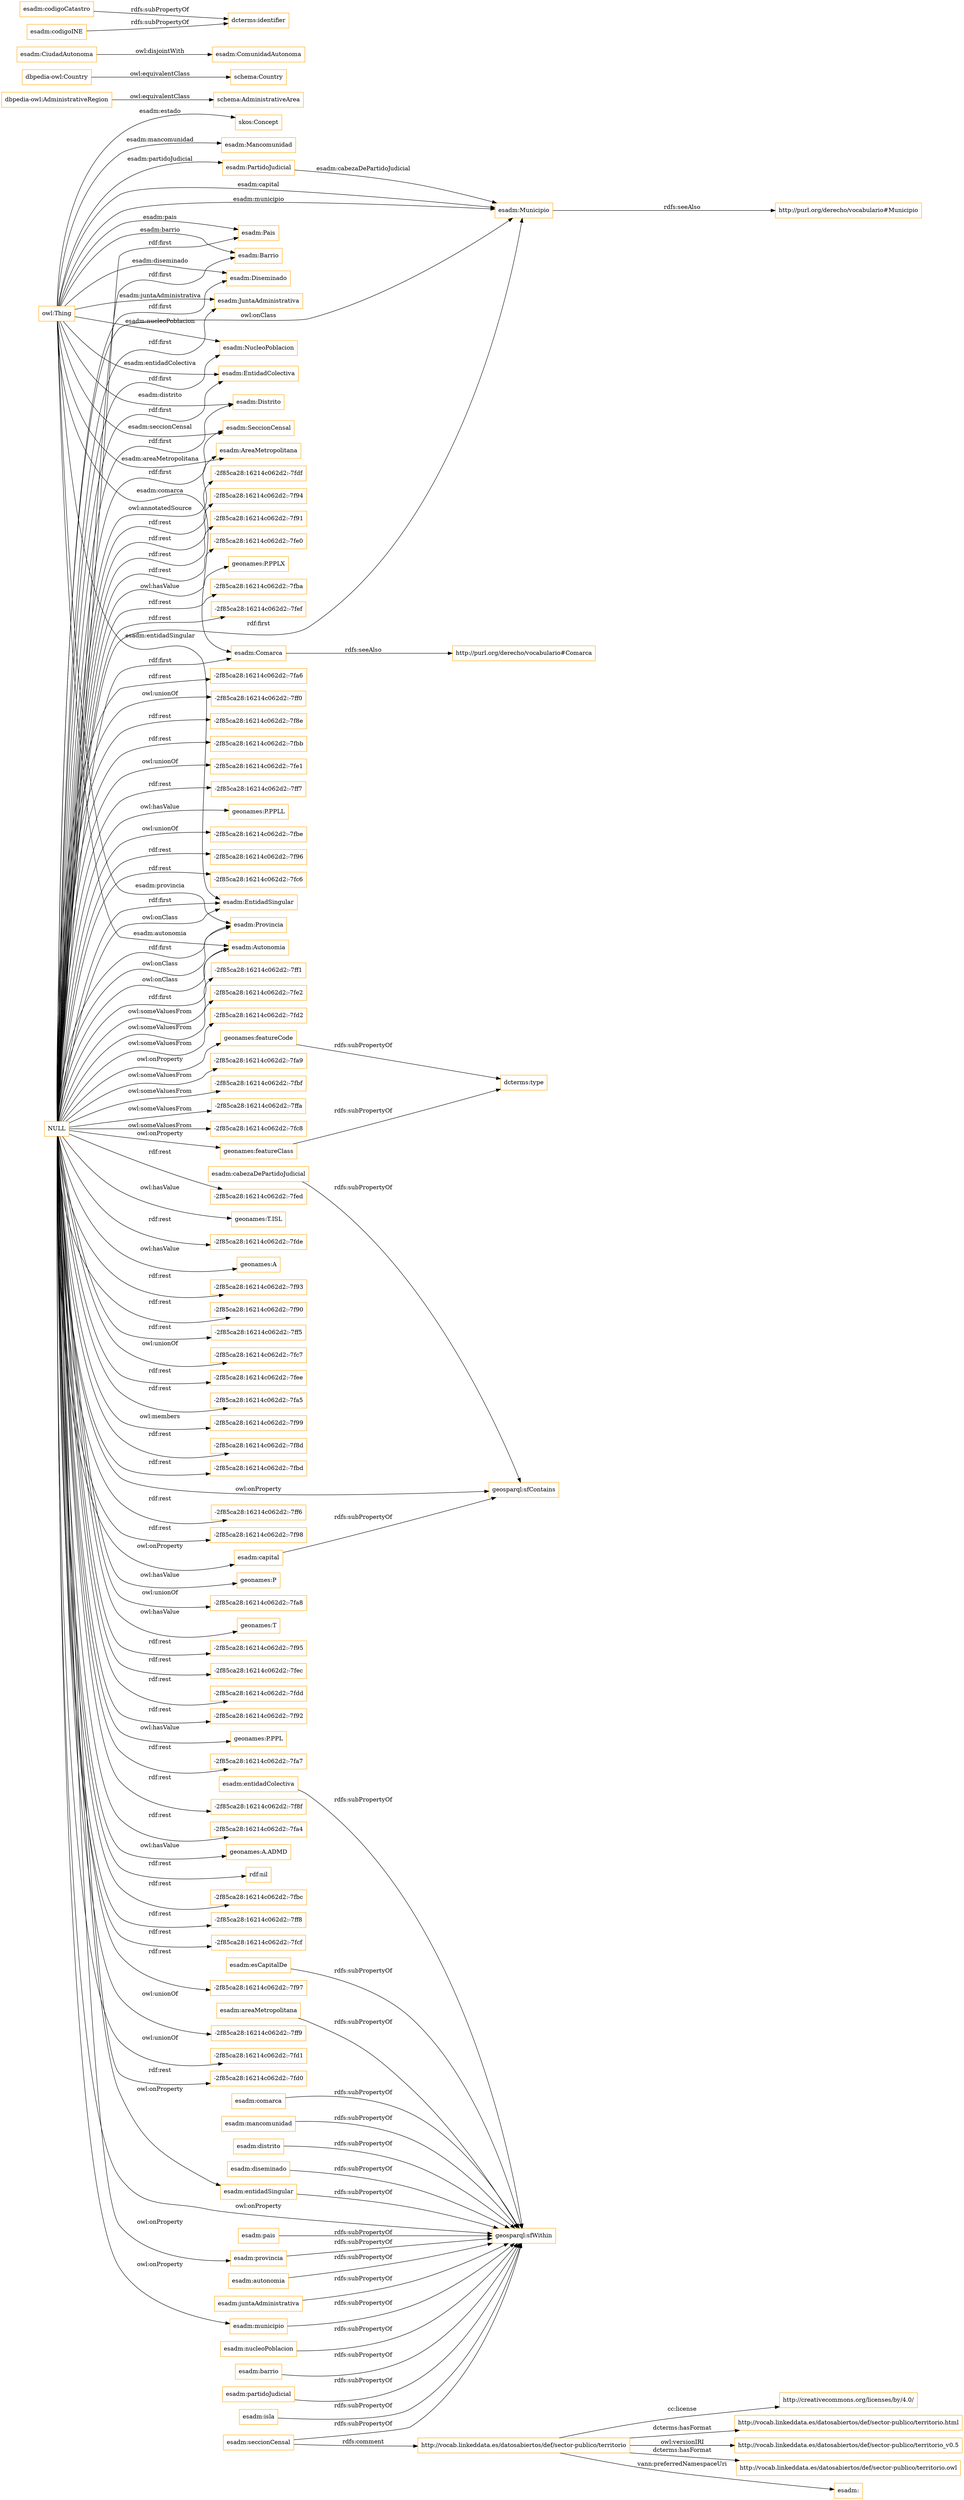 digraph ar2dtool_diagram { 
rankdir=LR;
size="1501"
node [shape = rectangle, color="orange"]; "esadm:Mancomunidad" "-2f85ca28:16214c062d2:-7ff1" "esadm:Comarca" "dbpedia-owl:AdministrativeRegion" "-2f85ca28:16214c062d2:-7fe2" "schema:Country" "-2f85ca28:16214c062d2:-7fd2" "esadm:EntidadSingular" "esadm:Municipio" "esadm:Pais" "schema:AdministrativeArea" "esadm:CiudadAutonoma" "esadm:Barrio" "dbpedia-owl:Country" "esadm:Diseminado" "esadm:JuntaAdministrativa" "esadm:NucleoPoblacion" "-2f85ca28:16214c062d2:-7fa9" "esadm:Provincia" "esadm:EntidadColectiva" "esadm:PartidoJudicial" "esadm:ComunidadAutonoma" "-2f85ca28:16214c062d2:-7fbf" "skos:Concept" "-2f85ca28:16214c062d2:-7ffa" "esadm:Autonomia" "-2f85ca28:16214c062d2:-7fc8" "esadm:Distrito" "esadm:SeccionCensal" "esadm:AreaMetropolitana" ; /*classes style*/
	"esadm:entidadSingular" -> "geosparql:sfWithin" [ label = "rdfs:subPropertyOf" ];
	"NULL" -> "-2f85ca28:16214c062d2:-7fed" [ label = "rdf:rest" ];
	"NULL" -> "geonames:T.ISL" [ label = "owl:hasValue" ];
	"NULL" -> "-2f85ca28:16214c062d2:-7fde" [ label = "rdf:rest" ];
	"NULL" -> "geonames:A" [ label = "owl:hasValue" ];
	"NULL" -> "-2f85ca28:16214c062d2:-7f93" [ label = "rdf:rest" ];
	"NULL" -> "esadm:Autonomia" [ label = "owl:onClass" ];
	"NULL" -> "-2f85ca28:16214c062d2:-7f90" [ label = "rdf:rest" ];
	"NULL" -> "-2f85ca28:16214c062d2:-7ff5" [ label = "rdf:rest" ];
	"NULL" -> "-2f85ca28:16214c062d2:-7fc7" [ label = "owl:unionOf" ];
	"NULL" -> "esadm:Diseminado" [ label = "rdf:first" ];
	"NULL" -> "-2f85ca28:16214c062d2:-7fee" [ label = "rdf:rest" ];
	"NULL" -> "esadm:Barrio" [ label = "rdf:first" ];
	"NULL" -> "-2f85ca28:16214c062d2:-7fa9" [ label = "owl:someValuesFrom" ];
	"NULL" -> "-2f85ca28:16214c062d2:-7fa5" [ label = "rdf:rest" ];
	"NULL" -> "-2f85ca28:16214c062d2:-7f99" [ label = "owl:members" ];
	"NULL" -> "-2f85ca28:16214c062d2:-7f8d" [ label = "rdf:rest" ];
	"NULL" -> "-2f85ca28:16214c062d2:-7fbd" [ label = "rdf:rest" ];
	"NULL" -> "geonames:featureClass" [ label = "owl:onProperty" ];
	"NULL" -> "esadm:JuntaAdministrativa" [ label = "rdf:first" ];
	"NULL" -> "-2f85ca28:16214c062d2:-7ff6" [ label = "rdf:rest" ];
	"NULL" -> "-2f85ca28:16214c062d2:-7f98" [ label = "rdf:rest" ];
	"NULL" -> "esadm:provincia" [ label = "owl:onProperty" ];
	"NULL" -> "esadm:Comarca" [ label = "rdf:first" ];
	"NULL" -> "esadm:SeccionCensal" [ label = "rdf:first" ];
	"NULL" -> "geonames:P" [ label = "owl:hasValue" ];
	"NULL" -> "-2f85ca28:16214c062d2:-7fa8" [ label = "owl:unionOf" ];
	"NULL" -> "geonames:T" [ label = "owl:hasValue" ];
	"NULL" -> "esadm:Autonomia" [ label = "rdf:first" ];
	"NULL" -> "-2f85ca28:16214c062d2:-7ffa" [ label = "owl:someValuesFrom" ];
	"NULL" -> "-2f85ca28:16214c062d2:-7f95" [ label = "rdf:rest" ];
	"NULL" -> "-2f85ca28:16214c062d2:-7fec" [ label = "rdf:rest" ];
	"NULL" -> "esadm:EntidadSingular" [ label = "rdf:first" ];
	"NULL" -> "-2f85ca28:16214c062d2:-7fdd" [ label = "rdf:rest" ];
	"NULL" -> "-2f85ca28:16214c062d2:-7ff1" [ label = "owl:someValuesFrom" ];
	"NULL" -> "-2f85ca28:16214c062d2:-7f92" [ label = "rdf:rest" ];
	"NULL" -> "esadm:Municipio" [ label = "rdf:first" ];
	"NULL" -> "esadm:Pais" [ label = "rdf:first" ];
	"NULL" -> "geonames:P.PPL" [ label = "owl:hasValue" ];
	"NULL" -> "-2f85ca28:16214c062d2:-7fbf" [ label = "owl:someValuesFrom" ];
	"NULL" -> "-2f85ca28:16214c062d2:-7fa7" [ label = "rdf:rest" ];
	"NULL" -> "geosparql:sfContains" [ label = "owl:onProperty" ];
	"NULL" -> "-2f85ca28:16214c062d2:-7f8f" [ label = "rdf:rest" ];
	"NULL" -> "-2f85ca28:16214c062d2:-7fa4" [ label = "rdf:rest" ];
	"NULL" -> "geonames:A.ADMD" [ label = "owl:hasValue" ];
	"NULL" -> "rdf:nil" [ label = "rdf:rest" ];
	"NULL" -> "-2f85ca28:16214c062d2:-7fbc" [ label = "rdf:rest" ];
	"NULL" -> "esadm:Provincia" [ label = "owl:onClass" ];
	"NULL" -> "geosparql:sfWithin" [ label = "owl:onProperty" ];
	"NULL" -> "-2f85ca28:16214c062d2:-7ff8" [ label = "rdf:rest" ];
	"NULL" -> "esadm:EntidadSingular" [ label = "owl:onClass" ];
	"NULL" -> "-2f85ca28:16214c062d2:-7fcf" [ label = "rdf:rest" ];
	"NULL" -> "esadm:Provincia" [ label = "rdf:first" ];
	"NULL" -> "esadm:capital" [ label = "owl:onProperty" ];
	"NULL" -> "-2f85ca28:16214c062d2:-7f97" [ label = "rdf:rest" ];
	"NULL" -> "-2f85ca28:16214c062d2:-7fe2" [ label = "owl:someValuesFrom" ];
	"NULL" -> "-2f85ca28:16214c062d2:-7fd2" [ label = "owl:someValuesFrom" ];
	"NULL" -> "esadm:municipio" [ label = "owl:onProperty" ];
	"NULL" -> "-2f85ca28:16214c062d2:-7ff9" [ label = "owl:unionOf" ];
	"NULL" -> "-2f85ca28:16214c062d2:-7fd1" [ label = "owl:unionOf" ];
	"NULL" -> "esadm:entidadSingular" [ label = "owl:onProperty" ];
	"NULL" -> "-2f85ca28:16214c062d2:-7fd0" [ label = "rdf:rest" ];
	"NULL" -> "-2f85ca28:16214c062d2:-7fdf" [ label = "rdf:rest" ];
	"NULL" -> "esadm:NucleoPoblacion" [ label = "rdf:first" ];
	"NULL" -> "-2f85ca28:16214c062d2:-7f94" [ label = "rdf:rest" ];
	"NULL" -> "geonames:featureCode" [ label = "owl:onProperty" ];
	"NULL" -> "esadm:Municipio" [ label = "owl:onClass" ];
	"NULL" -> "esadm:Distrito" [ label = "rdf:first" ];
	"NULL" -> "-2f85ca28:16214c062d2:-7f91" [ label = "rdf:rest" ];
	"NULL" -> "-2f85ca28:16214c062d2:-7fe0" [ label = "rdf:rest" ];
	"NULL" -> "-2f85ca28:16214c062d2:-7fc8" [ label = "owl:someValuesFrom" ];
	"NULL" -> "geonames:P.PPLX" [ label = "owl:hasValue" ];
	"NULL" -> "-2f85ca28:16214c062d2:-7fba" [ label = "rdf:rest" ];
	"NULL" -> "-2f85ca28:16214c062d2:-7fef" [ label = "rdf:rest" ];
	"NULL" -> "esadm:EntidadColectiva" [ label = "rdf:first" ];
	"NULL" -> "-2f85ca28:16214c062d2:-7fa6" [ label = "rdf:rest" ];
	"NULL" -> "-2f85ca28:16214c062d2:-7ff0" [ label = "owl:unionOf" ];
	"NULL" -> "-2f85ca28:16214c062d2:-7f8e" [ label = "rdf:rest" ];
	"NULL" -> "esadm:AreaMetropolitana" [ label = "owl:annotatedSource" ];
	"NULL" -> "-2f85ca28:16214c062d2:-7fbb" [ label = "rdf:rest" ];
	"NULL" -> "-2f85ca28:16214c062d2:-7fe1" [ label = "owl:unionOf" ];
	"NULL" -> "-2f85ca28:16214c062d2:-7ff7" [ label = "rdf:rest" ];
	"NULL" -> "geonames:P.PPLL" [ label = "owl:hasValue" ];
	"NULL" -> "-2f85ca28:16214c062d2:-7fbe" [ label = "owl:unionOf" ];
	"NULL" -> "-2f85ca28:16214c062d2:-7f96" [ label = "rdf:rest" ];
	"NULL" -> "-2f85ca28:16214c062d2:-7fc6" [ label = "rdf:rest" ];
	"esadm:Municipio" -> "http://purl.org/derecho/vocabulario#Municipio" [ label = "rdfs:seeAlso" ];
	"esadm:nucleoPoblacion" -> "geosparql:sfWithin" [ label = "rdfs:subPropertyOf" ];
	"esadm:barrio" -> "geosparql:sfWithin" [ label = "rdfs:subPropertyOf" ];
	"esadm:codigoCatastro" -> "dcterms:identifier" [ label = "rdfs:subPropertyOf" ];
	"esadm:CiudadAutonoma" -> "esadm:ComunidadAutonoma" [ label = "owl:disjointWith" ];
	"geonames:featureClass" -> "dcterms:type" [ label = "rdfs:subPropertyOf" ];
	"esadm:partidoJudicial" -> "geosparql:sfWithin" [ label = "rdfs:subPropertyOf" ];
	"http://vocab.linkeddata.es/datosabiertos/def/sector-publico/territorio" -> "http://vocab.linkeddata.es/datosabiertos/def/sector-publico/territorio.html" [ label = "dcterms:hasFormat" ];
	"http://vocab.linkeddata.es/datosabiertos/def/sector-publico/territorio" -> "http://vocab.linkeddata.es/datosabiertos/def/sector-publico/territorio_v0.5" [ label = "owl:versionIRI" ];
	"http://vocab.linkeddata.es/datosabiertos/def/sector-publico/territorio" -> "http://vocab.linkeddata.es/datosabiertos/def/sector-publico/territorio.owl" [ label = "dcterms:hasFormat" ];
	"http://vocab.linkeddata.es/datosabiertos/def/sector-publico/territorio" -> "esadm:" [ label = "vann:preferredNamespaceUri" ];
	"http://vocab.linkeddata.es/datosabiertos/def/sector-publico/territorio" -> "http://creativecommons.org/licenses/by/4.0/" [ label = "cc:license" ];
	"dbpedia-owl:AdministrativeRegion" -> "schema:AdministrativeArea" [ label = "owl:equivalentClass" ];
	"esadm:isla" -> "geosparql:sfWithin" [ label = "rdfs:subPropertyOf" ];
	"esadm:entidadColectiva" -> "geosparql:sfWithin" [ label = "rdfs:subPropertyOf" ];
	"esadm:esCapitalDe" -> "geosparql:sfWithin" [ label = "rdfs:subPropertyOf" ];
	"esadm:areaMetropolitana" -> "geosparql:sfWithin" [ label = "rdfs:subPropertyOf" ];
	"esadm:codigoINE" -> "dcterms:identifier" [ label = "rdfs:subPropertyOf" ];
	"esadm:seccionCensal" -> "geosparql:sfWithin" [ label = "rdfs:subPropertyOf" ];
	"esadm:seccionCensal" -> "http://vocab.linkeddata.es/datosabiertos/def/sector-publico/territorio" [ label = "rdfs:comment" ];
	"esadm:comarca" -> "geosparql:sfWithin" [ label = "rdfs:subPropertyOf" ];
	"esadm:municipio" -> "geosparql:sfWithin" [ label = "rdfs:subPropertyOf" ];
	"geonames:featureCode" -> "dcterms:type" [ label = "rdfs:subPropertyOf" ];
	"esadm:mancomunidad" -> "geosparql:sfWithin" [ label = "rdfs:subPropertyOf" ];
	"esadm:distrito" -> "geosparql:sfWithin" [ label = "rdfs:subPropertyOf" ];
	"esadm:diseminado" -> "geosparql:sfWithin" [ label = "rdfs:subPropertyOf" ];
	"esadm:provincia" -> "geosparql:sfWithin" [ label = "rdfs:subPropertyOf" ];
	"dbpedia-owl:Country" -> "schema:Country" [ label = "owl:equivalentClass" ];
	"esadm:capital" -> "geosparql:sfContains" [ label = "rdfs:subPropertyOf" ];
	"esadm:cabezaDePartidoJudicial" -> "geosparql:sfContains" [ label = "rdfs:subPropertyOf" ];
	"esadm:pais" -> "geosparql:sfWithin" [ label = "rdfs:subPropertyOf" ];
	"esadm:autonomia" -> "geosparql:sfWithin" [ label = "rdfs:subPropertyOf" ];
	"esadm:juntaAdministrativa" -> "geosparql:sfWithin" [ label = "rdfs:subPropertyOf" ];
	"esadm:Comarca" -> "http://purl.org/derecho/vocabulario#Comarca" [ label = "rdfs:seeAlso" ];
	"owl:Thing" -> "esadm:NucleoPoblacion" [ label = "esadm:nucleoPoblacion" ];
	"owl:Thing" -> "esadm:Pais" [ label = "esadm:pais" ];
	"owl:Thing" -> "esadm:Provincia" [ label = "esadm:provincia" ];
	"owl:Thing" -> "esadm:SeccionCensal" [ label = "esadm:seccionCensal" ];
	"owl:Thing" -> "esadm:Distrito" [ label = "esadm:distrito" ];
	"owl:Thing" -> "esadm:JuntaAdministrativa" [ label = "esadm:juntaAdministrativa" ];
	"esadm:PartidoJudicial" -> "esadm:Municipio" [ label = "esadm:cabezaDePartidoJudicial" ];
	"owl:Thing" -> "esadm:AreaMetropolitana" [ label = "esadm:areaMetropolitana" ];
	"owl:Thing" -> "esadm:EntidadSingular" [ label = "esadm:entidadSingular" ];
	"owl:Thing" -> "esadm:Municipio" [ label = "esadm:capital" ];
	"owl:Thing" -> "esadm:Autonomia" [ label = "esadm:autonomia" ];
	"owl:Thing" -> "esadm:Barrio" [ label = "esadm:barrio" ];
	"owl:Thing" -> "esadm:Comarca" [ label = "esadm:comarca" ];
	"owl:Thing" -> "esadm:Diseminado" [ label = "esadm:diseminado" ];
	"owl:Thing" -> "esadm:Mancomunidad" [ label = "esadm:mancomunidad" ];
	"owl:Thing" -> "esadm:EntidadColectiva" [ label = "esadm:entidadColectiva" ];
	"owl:Thing" -> "esadm:PartidoJudicial" [ label = "esadm:partidoJudicial" ];
	"owl:Thing" -> "esadm:Municipio" [ label = "esadm:municipio" ];
	"owl:Thing" -> "skos:Concept" [ label = "esadm:estado" ];

}
